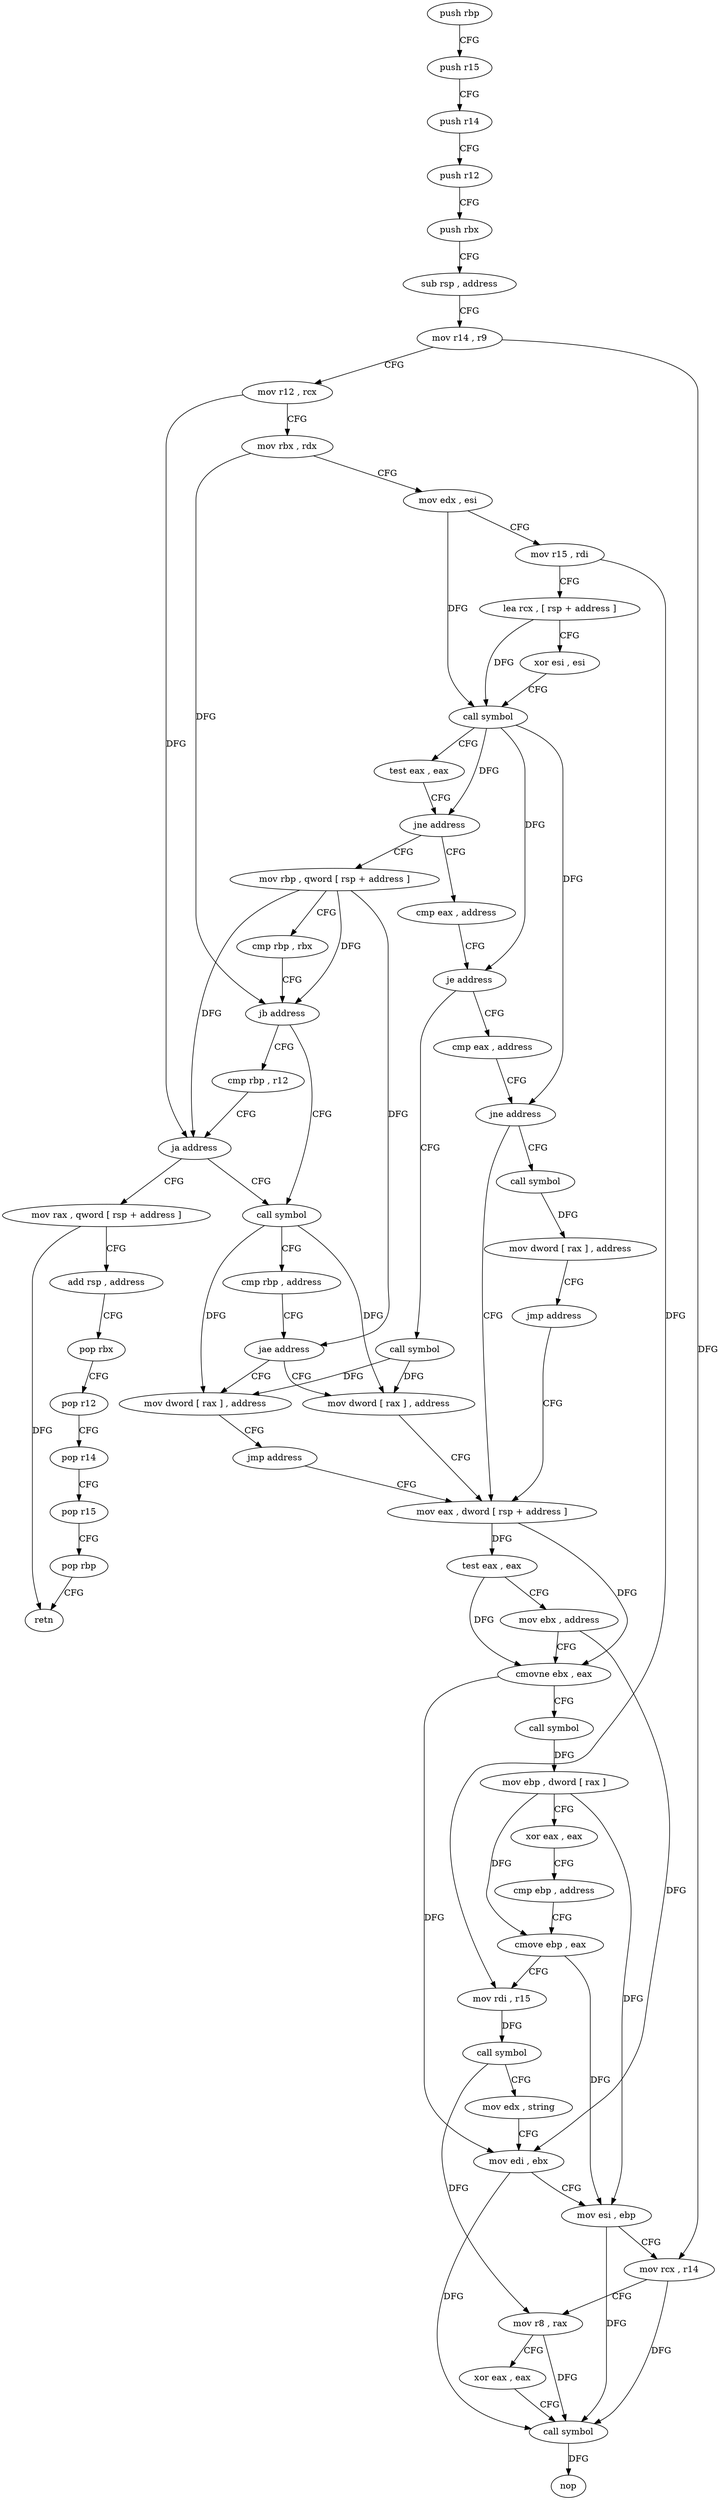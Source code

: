 digraph "func" {
"4288352" [label = "push rbp" ]
"4288353" [label = "push r15" ]
"4288355" [label = "push r14" ]
"4288357" [label = "push r12" ]
"4288359" [label = "push rbx" ]
"4288360" [label = "sub rsp , address" ]
"4288364" [label = "mov r14 , r9" ]
"4288367" [label = "mov r12 , rcx" ]
"4288370" [label = "mov rbx , rdx" ]
"4288373" [label = "mov edx , esi" ]
"4288375" [label = "mov r15 , rdi" ]
"4288378" [label = "lea rcx , [ rsp + address ]" ]
"4288383" [label = "xor esi , esi" ]
"4288385" [label = "call symbol" ]
"4288390" [label = "test eax , eax" ]
"4288392" [label = "jne address" ]
"4288427" [label = "cmp eax , address" ]
"4288394" [label = "mov rbp , qword [ rsp + address ]" ]
"4288430" [label = "je address" ]
"4288472" [label = "call symbol" ]
"4288432" [label = "cmp eax , address" ]
"4288399" [label = "cmp rbp , rbx" ]
"4288402" [label = "jb address" ]
"4288450" [label = "call symbol" ]
"4288404" [label = "cmp rbp , r12" ]
"4288477" [label = "mov dword [ rax ] , address" ]
"4288435" [label = "jne address" ]
"4288483" [label = "mov eax , dword [ rsp + address ]" ]
"4288437" [label = "call symbol" ]
"4288455" [label = "cmp rbp , address" ]
"4288462" [label = "jae address" ]
"4288464" [label = "mov dword [ rax ] , address" ]
"4288407" [label = "ja address" ]
"4288409" [label = "mov rax , qword [ rsp + address ]" ]
"4288487" [label = "test eax , eax" ]
"4288489" [label = "mov ebx , address" ]
"4288494" [label = "cmovne ebx , eax" ]
"4288497" [label = "call symbol" ]
"4288502" [label = "mov ebp , dword [ rax ]" ]
"4288504" [label = "xor eax , eax" ]
"4288506" [label = "cmp ebp , address" ]
"4288509" [label = "cmove ebp , eax" ]
"4288512" [label = "mov rdi , r15" ]
"4288515" [label = "call symbol" ]
"4288520" [label = "mov edx , string" ]
"4288525" [label = "mov edi , ebx" ]
"4288527" [label = "mov esi , ebp" ]
"4288529" [label = "mov rcx , r14" ]
"4288532" [label = "mov r8 , rax" ]
"4288535" [label = "xor eax , eax" ]
"4288537" [label = "call symbol" ]
"4288542" [label = "nop" ]
"4288442" [label = "mov dword [ rax ] , address" ]
"4288448" [label = "jmp address" ]
"4288470" [label = "jmp address" ]
"4288414" [label = "add rsp , address" ]
"4288418" [label = "pop rbx" ]
"4288419" [label = "pop r12" ]
"4288421" [label = "pop r14" ]
"4288423" [label = "pop r15" ]
"4288425" [label = "pop rbp" ]
"4288426" [label = "retn" ]
"4288352" -> "4288353" [ label = "CFG" ]
"4288353" -> "4288355" [ label = "CFG" ]
"4288355" -> "4288357" [ label = "CFG" ]
"4288357" -> "4288359" [ label = "CFG" ]
"4288359" -> "4288360" [ label = "CFG" ]
"4288360" -> "4288364" [ label = "CFG" ]
"4288364" -> "4288367" [ label = "CFG" ]
"4288364" -> "4288529" [ label = "DFG" ]
"4288367" -> "4288370" [ label = "CFG" ]
"4288367" -> "4288407" [ label = "DFG" ]
"4288370" -> "4288373" [ label = "CFG" ]
"4288370" -> "4288402" [ label = "DFG" ]
"4288373" -> "4288375" [ label = "CFG" ]
"4288373" -> "4288385" [ label = "DFG" ]
"4288375" -> "4288378" [ label = "CFG" ]
"4288375" -> "4288512" [ label = "DFG" ]
"4288378" -> "4288383" [ label = "CFG" ]
"4288378" -> "4288385" [ label = "DFG" ]
"4288383" -> "4288385" [ label = "CFG" ]
"4288385" -> "4288390" [ label = "CFG" ]
"4288385" -> "4288392" [ label = "DFG" ]
"4288385" -> "4288430" [ label = "DFG" ]
"4288385" -> "4288435" [ label = "DFG" ]
"4288390" -> "4288392" [ label = "CFG" ]
"4288392" -> "4288427" [ label = "CFG" ]
"4288392" -> "4288394" [ label = "CFG" ]
"4288427" -> "4288430" [ label = "CFG" ]
"4288394" -> "4288399" [ label = "CFG" ]
"4288394" -> "4288402" [ label = "DFG" ]
"4288394" -> "4288462" [ label = "DFG" ]
"4288394" -> "4288407" [ label = "DFG" ]
"4288430" -> "4288472" [ label = "CFG" ]
"4288430" -> "4288432" [ label = "CFG" ]
"4288472" -> "4288477" [ label = "DFG" ]
"4288472" -> "4288464" [ label = "DFG" ]
"4288432" -> "4288435" [ label = "CFG" ]
"4288399" -> "4288402" [ label = "CFG" ]
"4288402" -> "4288450" [ label = "CFG" ]
"4288402" -> "4288404" [ label = "CFG" ]
"4288450" -> "4288455" [ label = "CFG" ]
"4288450" -> "4288477" [ label = "DFG" ]
"4288450" -> "4288464" [ label = "DFG" ]
"4288404" -> "4288407" [ label = "CFG" ]
"4288477" -> "4288483" [ label = "CFG" ]
"4288435" -> "4288483" [ label = "CFG" ]
"4288435" -> "4288437" [ label = "CFG" ]
"4288483" -> "4288487" [ label = "DFG" ]
"4288483" -> "4288494" [ label = "DFG" ]
"4288437" -> "4288442" [ label = "DFG" ]
"4288455" -> "4288462" [ label = "CFG" ]
"4288462" -> "4288477" [ label = "CFG" ]
"4288462" -> "4288464" [ label = "CFG" ]
"4288464" -> "4288470" [ label = "CFG" ]
"4288407" -> "4288450" [ label = "CFG" ]
"4288407" -> "4288409" [ label = "CFG" ]
"4288409" -> "4288414" [ label = "CFG" ]
"4288409" -> "4288426" [ label = "DFG" ]
"4288487" -> "4288489" [ label = "CFG" ]
"4288487" -> "4288494" [ label = "DFG" ]
"4288489" -> "4288494" [ label = "CFG" ]
"4288489" -> "4288525" [ label = "DFG" ]
"4288494" -> "4288497" [ label = "CFG" ]
"4288494" -> "4288525" [ label = "DFG" ]
"4288497" -> "4288502" [ label = "DFG" ]
"4288502" -> "4288504" [ label = "CFG" ]
"4288502" -> "4288509" [ label = "DFG" ]
"4288502" -> "4288527" [ label = "DFG" ]
"4288504" -> "4288506" [ label = "CFG" ]
"4288506" -> "4288509" [ label = "CFG" ]
"4288509" -> "4288512" [ label = "CFG" ]
"4288509" -> "4288527" [ label = "DFG" ]
"4288512" -> "4288515" [ label = "DFG" ]
"4288515" -> "4288520" [ label = "CFG" ]
"4288515" -> "4288532" [ label = "DFG" ]
"4288520" -> "4288525" [ label = "CFG" ]
"4288525" -> "4288527" [ label = "CFG" ]
"4288525" -> "4288537" [ label = "DFG" ]
"4288527" -> "4288529" [ label = "CFG" ]
"4288527" -> "4288537" [ label = "DFG" ]
"4288529" -> "4288532" [ label = "CFG" ]
"4288529" -> "4288537" [ label = "DFG" ]
"4288532" -> "4288535" [ label = "CFG" ]
"4288532" -> "4288537" [ label = "DFG" ]
"4288535" -> "4288537" [ label = "CFG" ]
"4288537" -> "4288542" [ label = "DFG" ]
"4288442" -> "4288448" [ label = "CFG" ]
"4288448" -> "4288483" [ label = "CFG" ]
"4288470" -> "4288483" [ label = "CFG" ]
"4288414" -> "4288418" [ label = "CFG" ]
"4288418" -> "4288419" [ label = "CFG" ]
"4288419" -> "4288421" [ label = "CFG" ]
"4288421" -> "4288423" [ label = "CFG" ]
"4288423" -> "4288425" [ label = "CFG" ]
"4288425" -> "4288426" [ label = "CFG" ]
}
